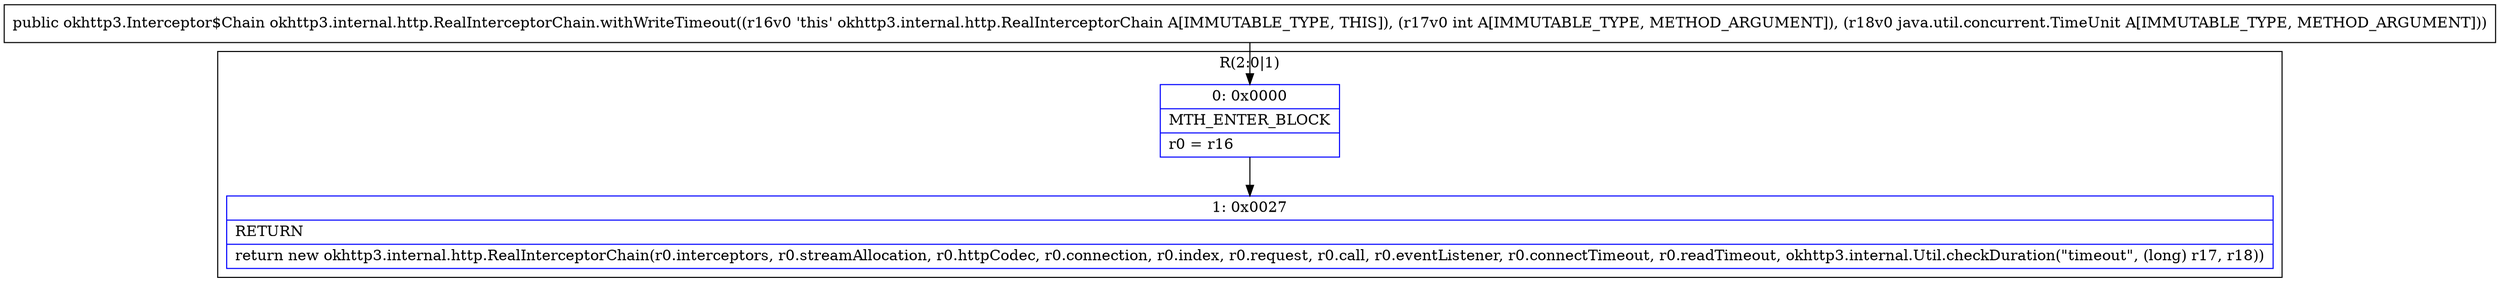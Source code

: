 digraph "CFG forokhttp3.internal.http.RealInterceptorChain.withWriteTimeout(ILjava\/util\/concurrent\/TimeUnit;)Lokhttp3\/Interceptor$Chain;" {
subgraph cluster_Region_131157600 {
label = "R(2:0|1)";
node [shape=record,color=blue];
Node_0 [shape=record,label="{0\:\ 0x0000|MTH_ENTER_BLOCK\l|r0 = r16\l}"];
Node_1 [shape=record,label="{1\:\ 0x0027|RETURN\l|return new okhttp3.internal.http.RealInterceptorChain(r0.interceptors, r0.streamAllocation, r0.httpCodec, r0.connection, r0.index, r0.request, r0.call, r0.eventListener, r0.connectTimeout, r0.readTimeout, okhttp3.internal.Util.checkDuration(\"timeout\", (long) r17, r18))\l}"];
}
MethodNode[shape=record,label="{public okhttp3.Interceptor$Chain okhttp3.internal.http.RealInterceptorChain.withWriteTimeout((r16v0 'this' okhttp3.internal.http.RealInterceptorChain A[IMMUTABLE_TYPE, THIS]), (r17v0 int A[IMMUTABLE_TYPE, METHOD_ARGUMENT]), (r18v0 java.util.concurrent.TimeUnit A[IMMUTABLE_TYPE, METHOD_ARGUMENT])) }"];
MethodNode -> Node_0;
Node_0 -> Node_1;
}

